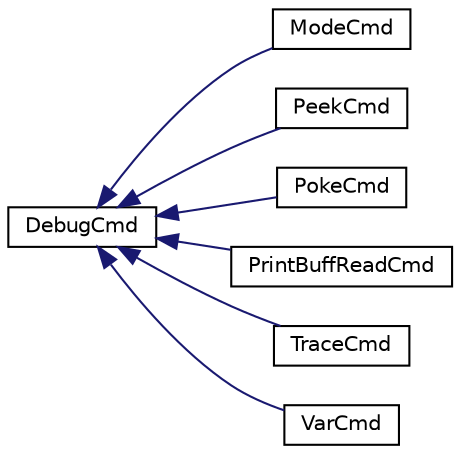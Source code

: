 digraph "Graphical Class Hierarchy"
{
 // LATEX_PDF_SIZE
  edge [fontname="Helvetica",fontsize="10",labelfontname="Helvetica",labelfontsize="10"];
  node [fontname="Helvetica",fontsize="10",shape=record];
  rankdir="LR";
  Node0 [label="DebugCmd",height=0.2,width=0.4,color="black", fillcolor="white", style="filled",URL="$classDebugCmd.html",tooltip=" "];
  Node0 -> Node1 [dir="back",color="midnightblue",fontsize="10",style="solid",fontname="Helvetica"];
  Node1 [label="ModeCmd",height=0.2,width=0.4,color="black", fillcolor="white", style="filled",URL="$classModeCmd.html",tooltip=" "];
  Node0 -> Node2 [dir="back",color="midnightblue",fontsize="10",style="solid",fontname="Helvetica"];
  Node2 [label="PeekCmd",height=0.2,width=0.4,color="black", fillcolor="white", style="filled",URL="$classPeekCmd.html",tooltip=" "];
  Node0 -> Node3 [dir="back",color="midnightblue",fontsize="10",style="solid",fontname="Helvetica"];
  Node3 [label="PokeCmd",height=0.2,width=0.4,color="black", fillcolor="white", style="filled",URL="$classPokeCmd.html",tooltip=" "];
  Node0 -> Node4 [dir="back",color="midnightblue",fontsize="10",style="solid",fontname="Helvetica"];
  Node4 [label="PrintBuffReadCmd",height=0.2,width=0.4,color="black", fillcolor="white", style="filled",URL="$classPrintBuffReadCmd.html",tooltip=" "];
  Node0 -> Node5 [dir="back",color="midnightblue",fontsize="10",style="solid",fontname="Helvetica"];
  Node5 [label="TraceCmd",height=0.2,width=0.4,color="black", fillcolor="white", style="filled",URL="$classTraceCmd.html",tooltip=" "];
  Node0 -> Node6 [dir="back",color="midnightblue",fontsize="10",style="solid",fontname="Helvetica"];
  Node6 [label="VarCmd",height=0.2,width=0.4,color="black", fillcolor="white", style="filled",URL="$classVarCmd.html",tooltip=" "];
}
